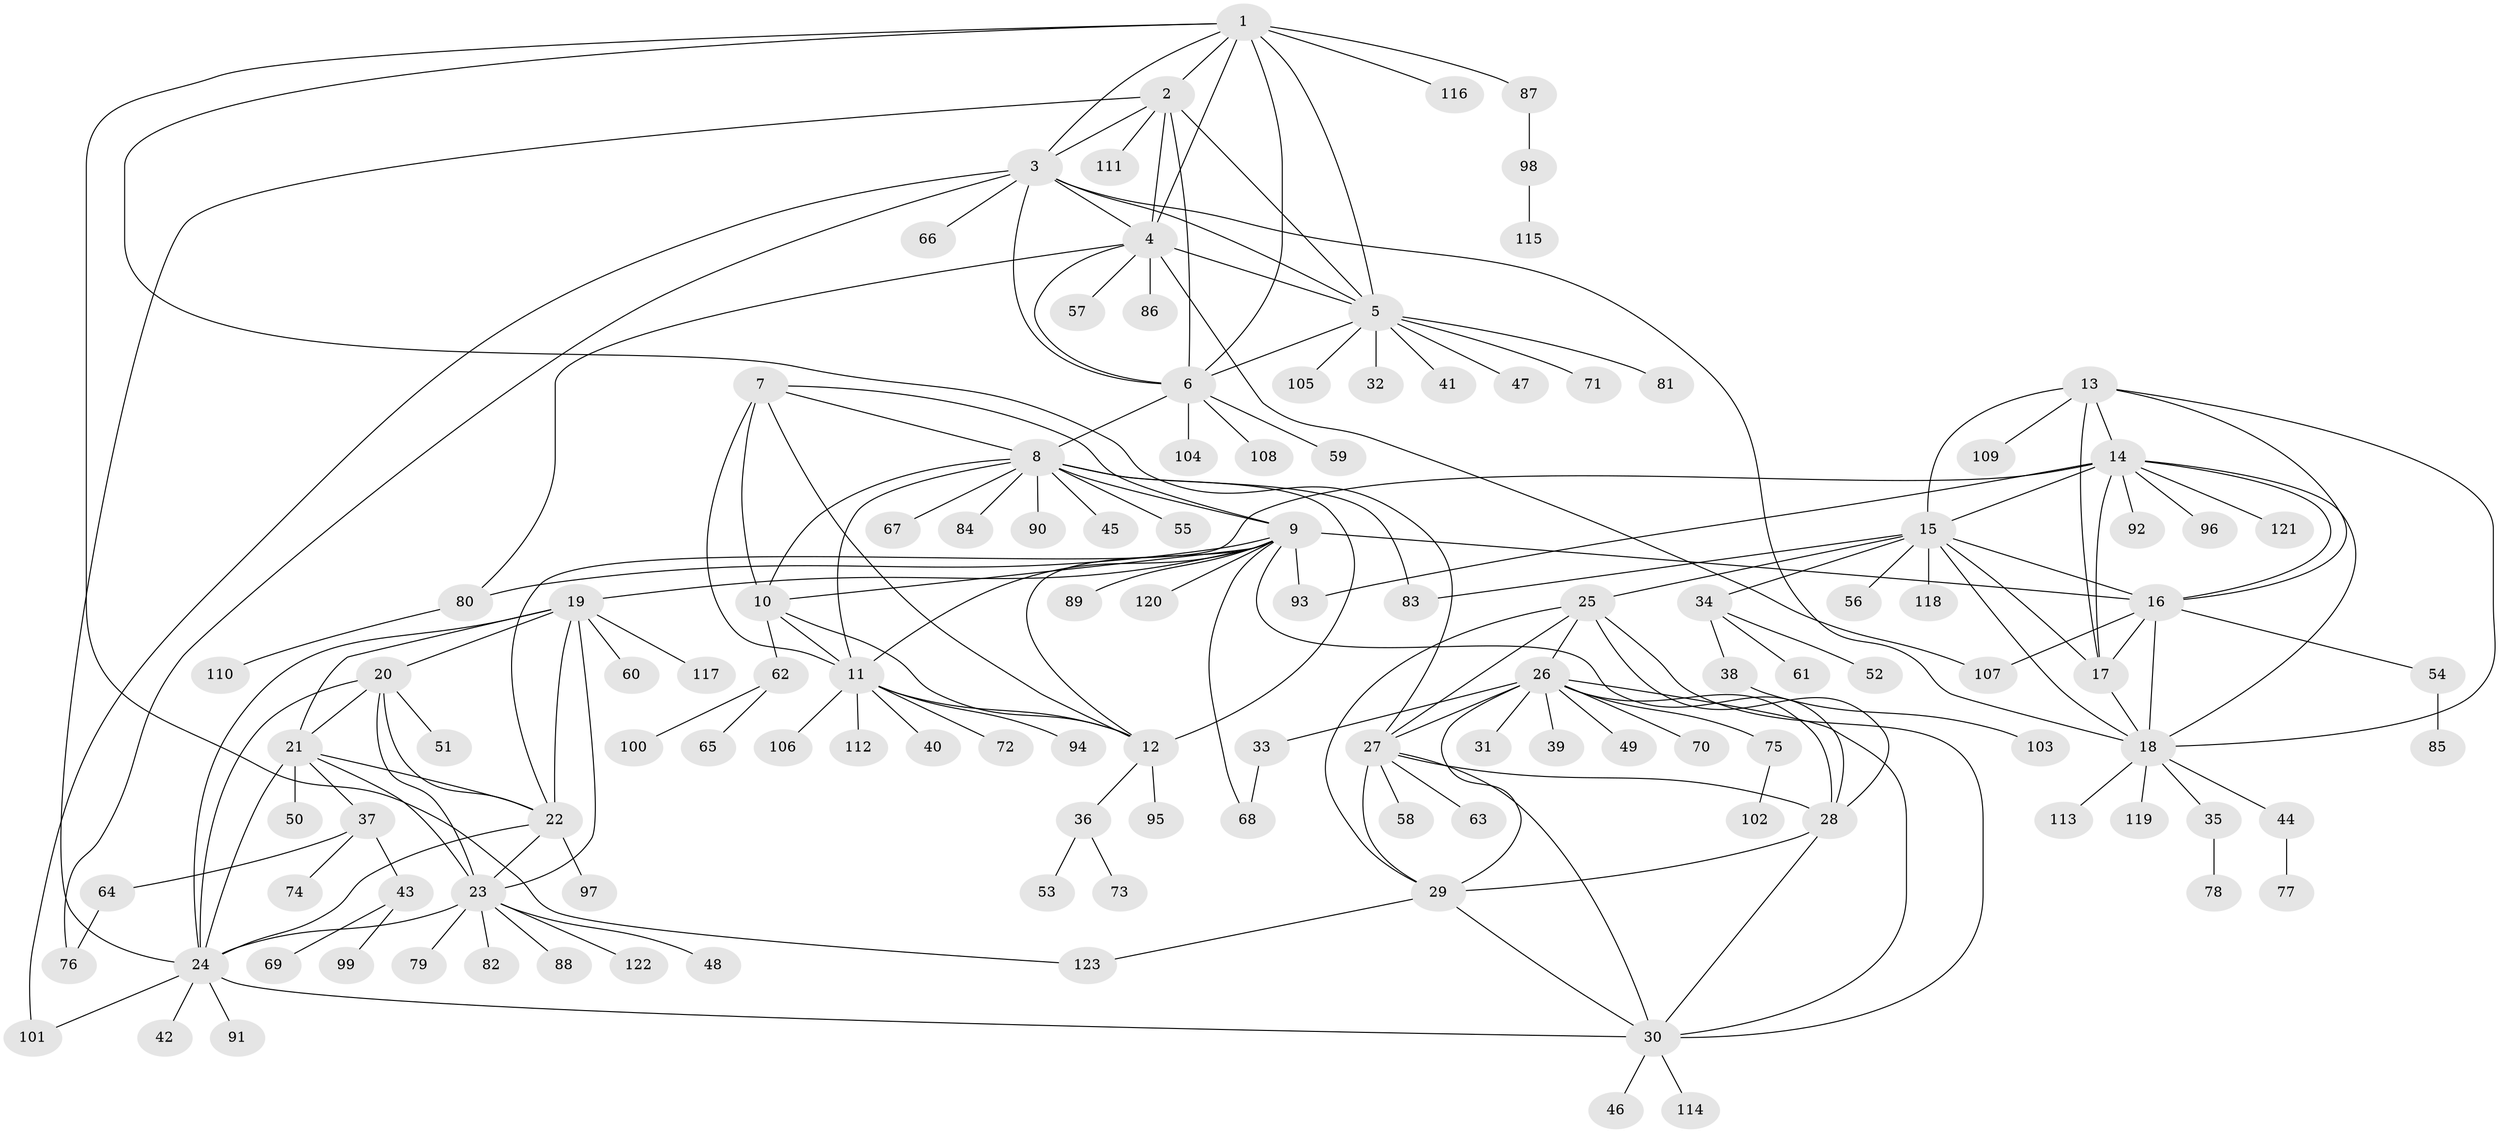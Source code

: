 // Generated by graph-tools (version 1.1) at 2025/26/03/09/25 03:26:41]
// undirected, 123 vertices, 186 edges
graph export_dot {
graph [start="1"]
  node [color=gray90,style=filled];
  1;
  2;
  3;
  4;
  5;
  6;
  7;
  8;
  9;
  10;
  11;
  12;
  13;
  14;
  15;
  16;
  17;
  18;
  19;
  20;
  21;
  22;
  23;
  24;
  25;
  26;
  27;
  28;
  29;
  30;
  31;
  32;
  33;
  34;
  35;
  36;
  37;
  38;
  39;
  40;
  41;
  42;
  43;
  44;
  45;
  46;
  47;
  48;
  49;
  50;
  51;
  52;
  53;
  54;
  55;
  56;
  57;
  58;
  59;
  60;
  61;
  62;
  63;
  64;
  65;
  66;
  67;
  68;
  69;
  70;
  71;
  72;
  73;
  74;
  75;
  76;
  77;
  78;
  79;
  80;
  81;
  82;
  83;
  84;
  85;
  86;
  87;
  88;
  89;
  90;
  91;
  92;
  93;
  94;
  95;
  96;
  97;
  98;
  99;
  100;
  101;
  102;
  103;
  104;
  105;
  106;
  107;
  108;
  109;
  110;
  111;
  112;
  113;
  114;
  115;
  116;
  117;
  118;
  119;
  120;
  121;
  122;
  123;
  1 -- 2;
  1 -- 3;
  1 -- 4;
  1 -- 5;
  1 -- 6;
  1 -- 27;
  1 -- 87;
  1 -- 116;
  1 -- 123;
  2 -- 3;
  2 -- 4;
  2 -- 5;
  2 -- 6;
  2 -- 24;
  2 -- 111;
  3 -- 4;
  3 -- 5;
  3 -- 6;
  3 -- 18;
  3 -- 66;
  3 -- 76;
  3 -- 101;
  4 -- 5;
  4 -- 6;
  4 -- 57;
  4 -- 80;
  4 -- 86;
  4 -- 107;
  5 -- 6;
  5 -- 32;
  5 -- 41;
  5 -- 47;
  5 -- 71;
  5 -- 81;
  5 -- 105;
  6 -- 8;
  6 -- 59;
  6 -- 104;
  6 -- 108;
  7 -- 8;
  7 -- 9;
  7 -- 10;
  7 -- 11;
  7 -- 12;
  8 -- 9;
  8 -- 10;
  8 -- 11;
  8 -- 12;
  8 -- 45;
  8 -- 55;
  8 -- 67;
  8 -- 83;
  8 -- 84;
  8 -- 90;
  9 -- 10;
  9 -- 11;
  9 -- 12;
  9 -- 16;
  9 -- 19;
  9 -- 28;
  9 -- 68;
  9 -- 80;
  9 -- 89;
  9 -- 93;
  9 -- 120;
  10 -- 11;
  10 -- 12;
  10 -- 62;
  11 -- 12;
  11 -- 40;
  11 -- 72;
  11 -- 94;
  11 -- 106;
  11 -- 112;
  12 -- 36;
  12 -- 95;
  13 -- 14;
  13 -- 15;
  13 -- 16;
  13 -- 17;
  13 -- 18;
  13 -- 109;
  14 -- 15;
  14 -- 16;
  14 -- 17;
  14 -- 18;
  14 -- 22;
  14 -- 92;
  14 -- 93;
  14 -- 96;
  14 -- 121;
  15 -- 16;
  15 -- 17;
  15 -- 18;
  15 -- 25;
  15 -- 34;
  15 -- 56;
  15 -- 83;
  15 -- 118;
  16 -- 17;
  16 -- 18;
  16 -- 54;
  16 -- 107;
  17 -- 18;
  18 -- 35;
  18 -- 44;
  18 -- 113;
  18 -- 119;
  19 -- 20;
  19 -- 21;
  19 -- 22;
  19 -- 23;
  19 -- 24;
  19 -- 60;
  19 -- 117;
  20 -- 21;
  20 -- 22;
  20 -- 23;
  20 -- 24;
  20 -- 51;
  21 -- 22;
  21 -- 23;
  21 -- 24;
  21 -- 37;
  21 -- 50;
  22 -- 23;
  22 -- 24;
  22 -- 97;
  23 -- 24;
  23 -- 48;
  23 -- 79;
  23 -- 82;
  23 -- 88;
  23 -- 122;
  24 -- 30;
  24 -- 42;
  24 -- 91;
  24 -- 101;
  25 -- 26;
  25 -- 27;
  25 -- 28;
  25 -- 29;
  25 -- 30;
  26 -- 27;
  26 -- 28;
  26 -- 29;
  26 -- 30;
  26 -- 31;
  26 -- 33;
  26 -- 39;
  26 -- 49;
  26 -- 70;
  26 -- 75;
  27 -- 28;
  27 -- 29;
  27 -- 30;
  27 -- 58;
  27 -- 63;
  28 -- 29;
  28 -- 30;
  29 -- 30;
  29 -- 123;
  30 -- 46;
  30 -- 114;
  33 -- 68;
  34 -- 38;
  34 -- 52;
  34 -- 61;
  35 -- 78;
  36 -- 53;
  36 -- 73;
  37 -- 43;
  37 -- 64;
  37 -- 74;
  38 -- 103;
  43 -- 69;
  43 -- 99;
  44 -- 77;
  54 -- 85;
  62 -- 65;
  62 -- 100;
  64 -- 76;
  75 -- 102;
  80 -- 110;
  87 -- 98;
  98 -- 115;
}
